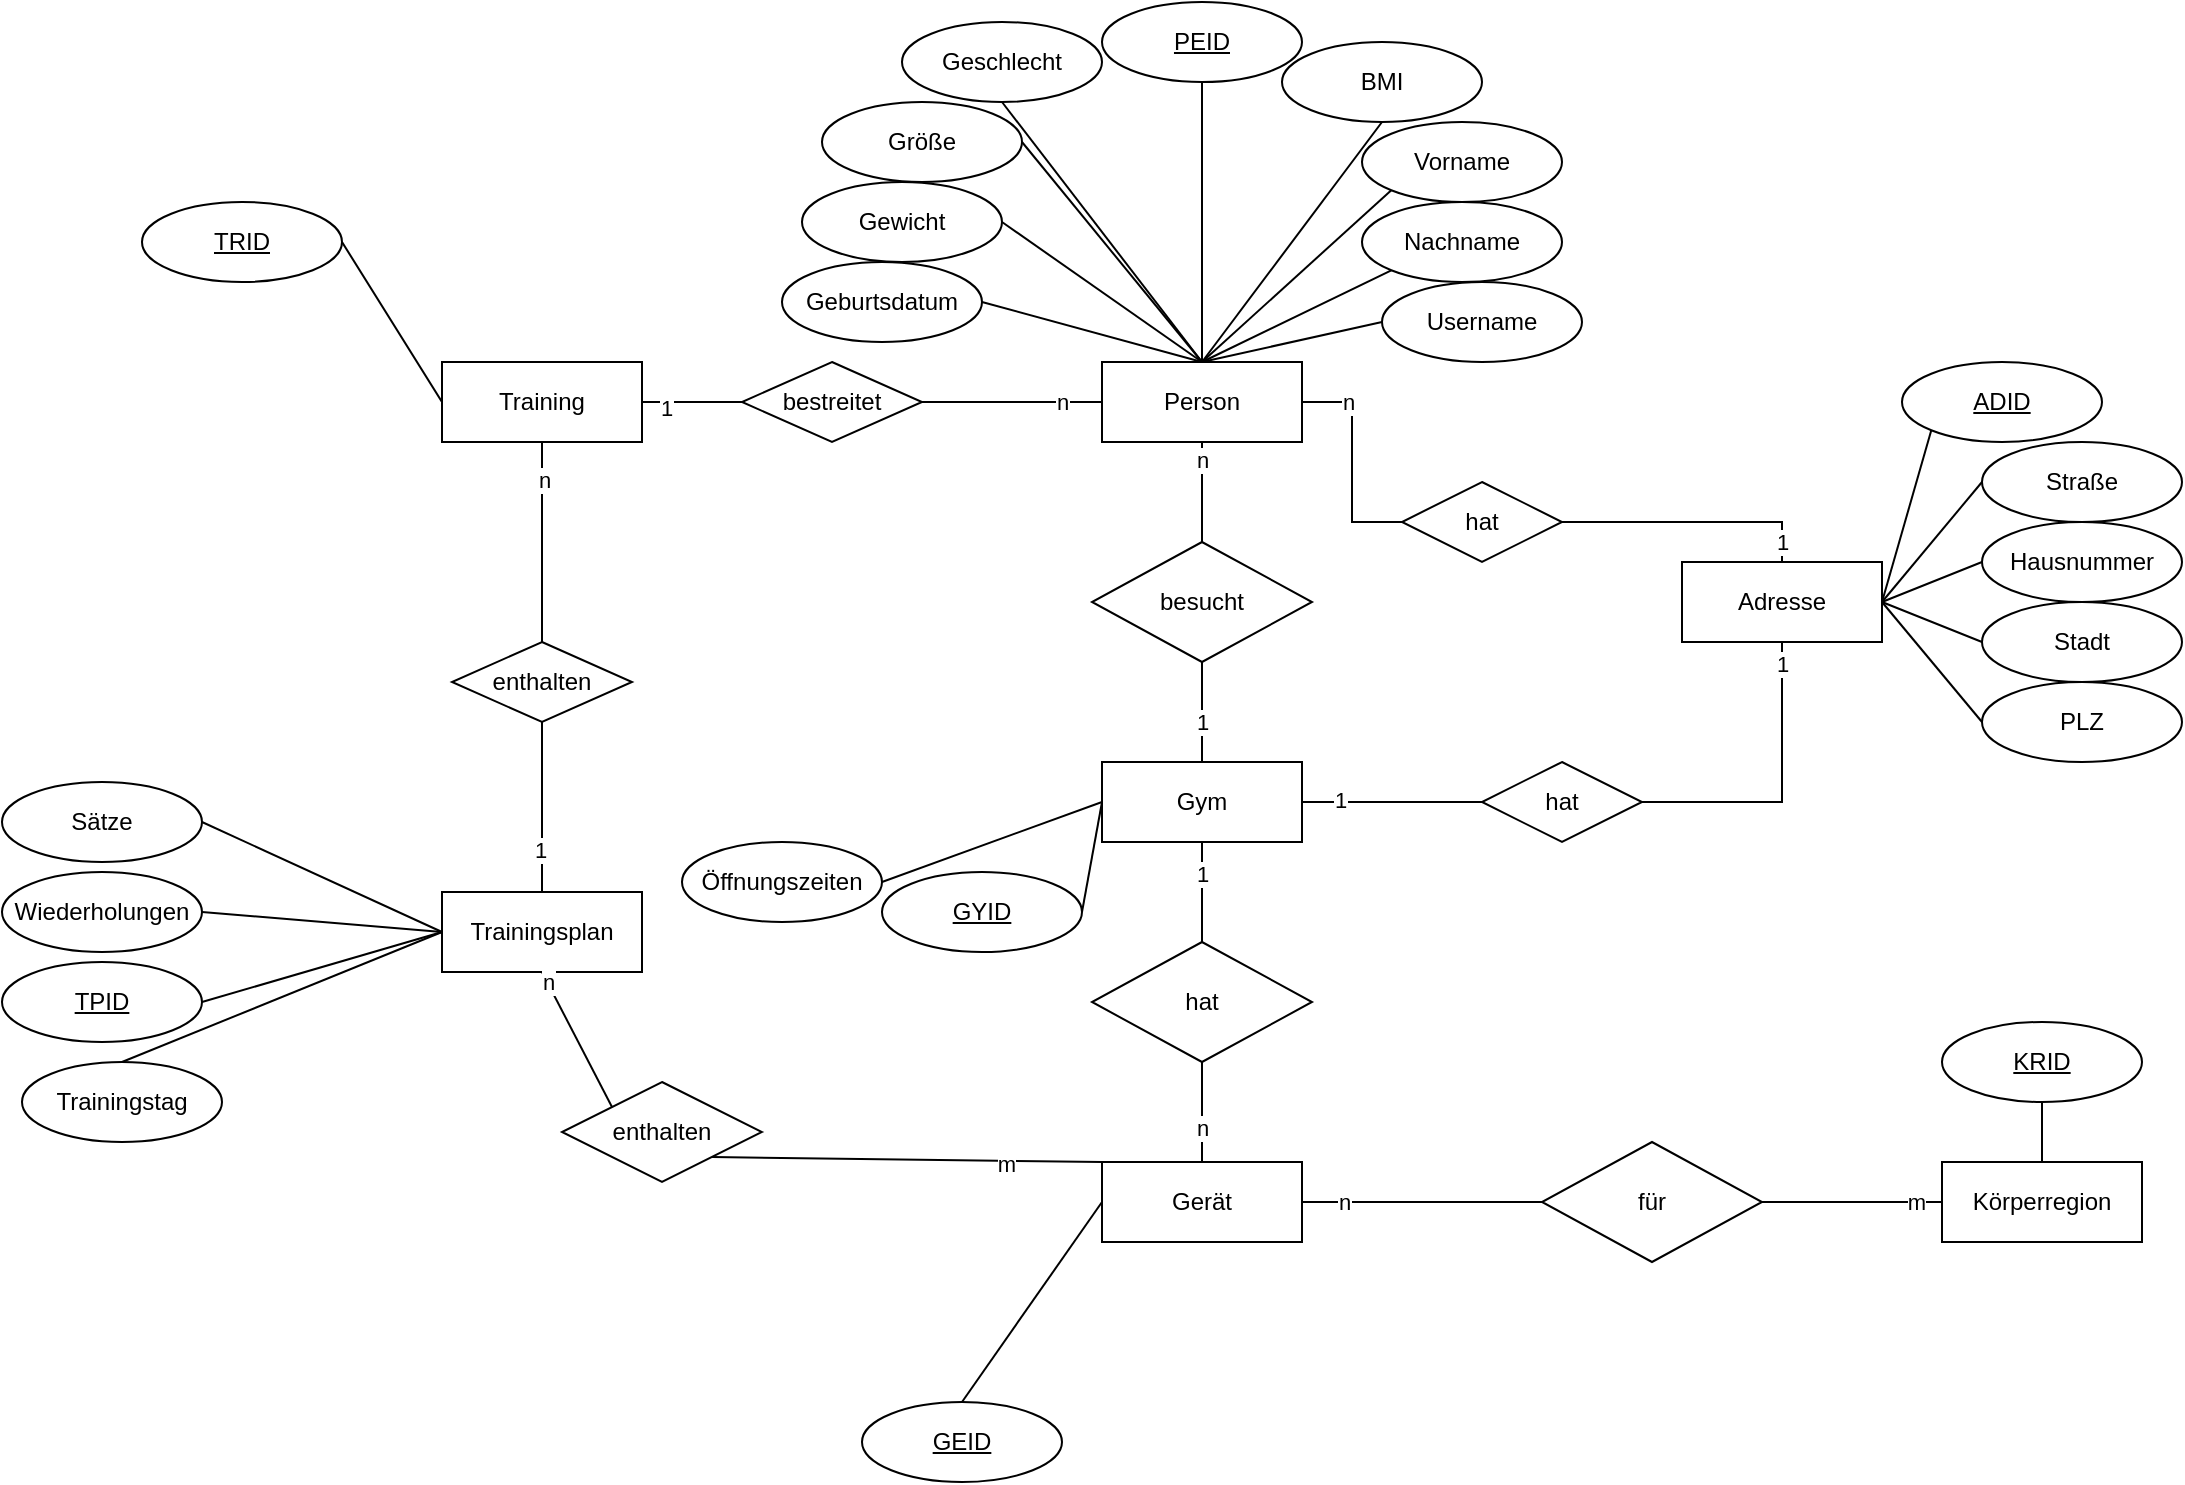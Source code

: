 <mxfile>
    <diagram id="R2lEEEUBdFMjLlhIrx00" name="Page-1">
        <mxGraphModel dx="2165" dy="482" grid="1" gridSize="10" guides="1" tooltips="1" connect="1" arrows="1" fold="1" page="1" pageScale="1" pageWidth="850" pageHeight="1100" math="0" shadow="0" extFonts="Permanent Marker^https://fonts.googleapis.com/css?family=Permanent+Marker">
            <root>
                <mxCell id="0"/>
                <mxCell id="1" parent="0"/>
                <mxCell id="wEIFyuLLMiBeDVuU5zox-15" style="edgeStyle=orthogonalEdgeStyle;rounded=0;orthogonalLoop=1;jettySize=auto;html=1;exitX=0.5;exitY=1;exitDx=0;exitDy=0;entryX=0.5;entryY=0;entryDx=0;entryDy=0;endArrow=none;endFill=0;" parent="1" source="wEIFyuLLMiBeDVuU5zox-1" target="wEIFyuLLMiBeDVuU5zox-14" edge="1">
                    <mxGeometry relative="1" as="geometry">
                        <Array as="points">
                            <mxPoint x="350" y="320"/>
                            <mxPoint x="350" y="320"/>
                        </Array>
                    </mxGeometry>
                </mxCell>
                <mxCell id="wEIFyuLLMiBeDVuU5zox-53" value="n" style="edgeLabel;html=1;align=center;verticalAlign=middle;resizable=0;points=[];" parent="wEIFyuLLMiBeDVuU5zox-15" vertex="1" connectable="0">
                    <mxGeometry x="-0.78" y="1" relative="1" as="geometry">
                        <mxPoint x="-1" y="3" as="offset"/>
                    </mxGeometry>
                </mxCell>
                <mxCell id="wEIFyuLLMiBeDVuU5zox-121" style="edgeStyle=none;rounded=0;orthogonalLoop=1;jettySize=auto;html=1;exitX=0;exitY=0.5;exitDx=0;exitDy=0;entryX=1;entryY=0.5;entryDx=0;entryDy=0;endArrow=none;endFill=0;" parent="1" source="wEIFyuLLMiBeDVuU5zox-1" target="wEIFyuLLMiBeDVuU5zox-120" edge="1">
                    <mxGeometry relative="1" as="geometry"/>
                </mxCell>
                <mxCell id="wEIFyuLLMiBeDVuU5zox-124" value="n" style="edgeLabel;html=1;align=center;verticalAlign=middle;resizable=0;points=[];" parent="wEIFyuLLMiBeDVuU5zox-121" vertex="1" connectable="0">
                    <mxGeometry x="-0.509" y="4" relative="1" as="geometry">
                        <mxPoint x="2" y="-4" as="offset"/>
                    </mxGeometry>
                </mxCell>
                <mxCell id="wEIFyuLLMiBeDVuU5zox-1" value="Person" style="whiteSpace=wrap;html=1;align=center;" parent="1" vertex="1">
                    <mxGeometry x="300" y="240" width="100" height="40" as="geometry"/>
                </mxCell>
                <mxCell id="wEIFyuLLMiBeDVuU5zox-24" style="edgeStyle=orthogonalEdgeStyle;rounded=0;orthogonalLoop=1;jettySize=auto;html=1;exitX=0.5;exitY=1;exitDx=0;exitDy=0;entryX=0.5;entryY=0;entryDx=0;entryDy=0;endArrow=none;endFill=0;" parent="1" source="wEIFyuLLMiBeDVuU5zox-2" target="wEIFyuLLMiBeDVuU5zox-23" edge="1">
                    <mxGeometry relative="1" as="geometry">
                        <Array as="points">
                            <mxPoint x="350" y="500"/>
                            <mxPoint x="350" y="500"/>
                        </Array>
                    </mxGeometry>
                </mxCell>
                <mxCell id="wEIFyuLLMiBeDVuU5zox-55" value="1" style="edgeLabel;html=1;align=center;verticalAlign=middle;resizable=0;points=[];" parent="wEIFyuLLMiBeDVuU5zox-24" vertex="1" connectable="0">
                    <mxGeometry x="-0.377" y="1" relative="1" as="geometry">
                        <mxPoint x="-1" as="offset"/>
                    </mxGeometry>
                </mxCell>
                <mxCell id="wEIFyuLLMiBeDVuU5zox-2" value="Gym" style="whiteSpace=wrap;html=1;align=center;" parent="1" vertex="1">
                    <mxGeometry x="300" y="440" width="100" height="40" as="geometry"/>
                </mxCell>
                <mxCell id="wEIFyuLLMiBeDVuU5zox-27" style="edgeStyle=orthogonalEdgeStyle;rounded=0;orthogonalLoop=1;jettySize=auto;html=1;exitX=1;exitY=0.5;exitDx=0;exitDy=0;endArrow=none;endFill=0;" parent="1" source="wEIFyuLLMiBeDVuU5zox-3" target="wEIFyuLLMiBeDVuU5zox-26" edge="1">
                    <mxGeometry relative="1" as="geometry"/>
                </mxCell>
                <mxCell id="wEIFyuLLMiBeDVuU5zox-57" value="n" style="edgeLabel;html=1;align=center;verticalAlign=middle;resizable=0;points=[];" parent="wEIFyuLLMiBeDVuU5zox-27" vertex="1" connectable="0">
                    <mxGeometry x="-0.649" relative="1" as="geometry">
                        <mxPoint as="offset"/>
                    </mxGeometry>
                </mxCell>
                <mxCell id="wEIFyuLLMiBeDVuU5zox-3" value="Gerät" style="whiteSpace=wrap;html=1;align=center;" parent="1" vertex="1">
                    <mxGeometry x="300" y="640" width="100" height="40" as="geometry"/>
                </mxCell>
                <mxCell id="wEIFyuLLMiBeDVuU5zox-4" value="Adresse" style="whiteSpace=wrap;html=1;align=center;" parent="1" vertex="1">
                    <mxGeometry x="590" y="340" width="100" height="40" as="geometry"/>
                </mxCell>
                <mxCell id="wEIFyuLLMiBeDVuU5zox-5" value="Körperregion" style="whiteSpace=wrap;html=1;align=center;" parent="1" vertex="1">
                    <mxGeometry x="720" y="640" width="100" height="40" as="geometry"/>
                </mxCell>
                <mxCell id="wEIFyuLLMiBeDVuU5zox-68" style="edgeStyle=none;rounded=0;orthogonalLoop=1;jettySize=auto;html=1;exitX=0.5;exitY=1;exitDx=0;exitDy=0;endArrow=none;endFill=0;" parent="1" source="wEIFyuLLMiBeDVuU5zox-6" edge="1">
                    <mxGeometry relative="1" as="geometry">
                        <mxPoint x="350" y="240" as="targetPoint"/>
                    </mxGeometry>
                </mxCell>
                <mxCell id="wEIFyuLLMiBeDVuU5zox-6" value="Geschlecht" style="ellipse;whiteSpace=wrap;html=1;align=center;" parent="1" vertex="1">
                    <mxGeometry x="200" y="70" width="100" height="40" as="geometry"/>
                </mxCell>
                <mxCell id="wEIFyuLLMiBeDVuU5zox-65" style="edgeStyle=none;rounded=0;orthogonalLoop=1;jettySize=auto;html=1;exitX=1;exitY=0.5;exitDx=0;exitDy=0;entryX=0.5;entryY=0;entryDx=0;entryDy=0;endArrow=none;endFill=0;" parent="1" source="wEIFyuLLMiBeDVuU5zox-7" target="wEIFyuLLMiBeDVuU5zox-1" edge="1">
                    <mxGeometry relative="1" as="geometry"/>
                </mxCell>
                <mxCell id="wEIFyuLLMiBeDVuU5zox-7" value="Geburtsdatum" style="ellipse;whiteSpace=wrap;html=1;align=center;" parent="1" vertex="1">
                    <mxGeometry x="140" y="190" width="100" height="40" as="geometry"/>
                </mxCell>
                <mxCell id="wEIFyuLLMiBeDVuU5zox-66" style="edgeStyle=none;rounded=0;orthogonalLoop=1;jettySize=auto;html=1;exitX=1;exitY=0.5;exitDx=0;exitDy=0;endArrow=none;endFill=0;" parent="1" source="wEIFyuLLMiBeDVuU5zox-8" edge="1">
                    <mxGeometry relative="1" as="geometry">
                        <mxPoint x="350" y="240" as="targetPoint"/>
                    </mxGeometry>
                </mxCell>
                <mxCell id="wEIFyuLLMiBeDVuU5zox-8" value="Gewicht" style="ellipse;whiteSpace=wrap;html=1;align=center;" parent="1" vertex="1">
                    <mxGeometry x="150" y="150" width="100" height="40" as="geometry"/>
                </mxCell>
                <mxCell id="wEIFyuLLMiBeDVuU5zox-67" style="edgeStyle=none;rounded=0;orthogonalLoop=1;jettySize=auto;html=1;exitX=1;exitY=0.5;exitDx=0;exitDy=0;endArrow=none;endFill=0;" parent="1" source="wEIFyuLLMiBeDVuU5zox-9" edge="1">
                    <mxGeometry relative="1" as="geometry">
                        <mxPoint x="350" y="240" as="targetPoint"/>
                    </mxGeometry>
                </mxCell>
                <mxCell id="wEIFyuLLMiBeDVuU5zox-9" value="Größe" style="ellipse;whiteSpace=wrap;html=1;align=center;" parent="1" vertex="1">
                    <mxGeometry x="160" y="110" width="100" height="40" as="geometry"/>
                </mxCell>
                <mxCell id="wEIFyuLLMiBeDVuU5zox-69" style="edgeStyle=none;rounded=0;orthogonalLoop=1;jettySize=auto;html=1;exitX=0.5;exitY=1;exitDx=0;exitDy=0;endArrow=none;endFill=0;" parent="1" source="wEIFyuLLMiBeDVuU5zox-10" edge="1">
                    <mxGeometry relative="1" as="geometry">
                        <mxPoint x="350" y="240" as="targetPoint"/>
                    </mxGeometry>
                </mxCell>
                <mxCell id="wEIFyuLLMiBeDVuU5zox-10" value="BMI" style="ellipse;whiteSpace=wrap;html=1;align=center;" parent="1" vertex="1">
                    <mxGeometry x="390" y="80" width="100" height="40" as="geometry"/>
                </mxCell>
                <mxCell id="wEIFyuLLMiBeDVuU5zox-72" style="edgeStyle=none;rounded=0;orthogonalLoop=1;jettySize=auto;html=1;exitX=0;exitY=0.5;exitDx=0;exitDy=0;entryX=0.5;entryY=0;entryDx=0;entryDy=0;endArrow=none;endFill=0;" parent="1" source="wEIFyuLLMiBeDVuU5zox-11" target="wEIFyuLLMiBeDVuU5zox-1" edge="1">
                    <mxGeometry relative="1" as="geometry"/>
                </mxCell>
                <mxCell id="wEIFyuLLMiBeDVuU5zox-11" value="Username" style="ellipse;whiteSpace=wrap;html=1;align=center;" parent="1" vertex="1">
                    <mxGeometry x="440" y="200" width="100" height="40" as="geometry"/>
                </mxCell>
                <mxCell id="wEIFyuLLMiBeDVuU5zox-71" style="edgeStyle=none;rounded=0;orthogonalLoop=1;jettySize=auto;html=1;exitX=0;exitY=1;exitDx=0;exitDy=0;endArrow=none;endFill=0;" parent="1" source="wEIFyuLLMiBeDVuU5zox-12" edge="1">
                    <mxGeometry relative="1" as="geometry">
                        <mxPoint x="350" y="240" as="targetPoint"/>
                    </mxGeometry>
                </mxCell>
                <mxCell id="wEIFyuLLMiBeDVuU5zox-12" value="Nachname" style="ellipse;whiteSpace=wrap;html=1;align=center;" parent="1" vertex="1">
                    <mxGeometry x="430" y="160" width="100" height="40" as="geometry"/>
                </mxCell>
                <mxCell id="wEIFyuLLMiBeDVuU5zox-70" style="edgeStyle=none;rounded=0;orthogonalLoop=1;jettySize=auto;html=1;exitX=0;exitY=1;exitDx=0;exitDy=0;endArrow=none;endFill=0;" parent="1" source="wEIFyuLLMiBeDVuU5zox-13" edge="1">
                    <mxGeometry relative="1" as="geometry">
                        <mxPoint x="350" y="240" as="targetPoint"/>
                    </mxGeometry>
                </mxCell>
                <mxCell id="wEIFyuLLMiBeDVuU5zox-13" value="Vorname" style="ellipse;whiteSpace=wrap;html=1;align=center;" parent="1" vertex="1">
                    <mxGeometry x="430" y="120" width="100" height="40" as="geometry"/>
                </mxCell>
                <mxCell id="wEIFyuLLMiBeDVuU5zox-16" style="edgeStyle=orthogonalEdgeStyle;rounded=0;orthogonalLoop=1;jettySize=auto;html=1;exitX=0.5;exitY=1;exitDx=0;exitDy=0;entryX=0.5;entryY=0;entryDx=0;entryDy=0;endArrow=none;endFill=0;" parent="1" source="wEIFyuLLMiBeDVuU5zox-14" target="wEIFyuLLMiBeDVuU5zox-2" edge="1">
                    <mxGeometry relative="1" as="geometry">
                        <Array as="points">
                            <mxPoint x="350" y="400"/>
                            <mxPoint x="350" y="400"/>
                        </Array>
                    </mxGeometry>
                </mxCell>
                <mxCell id="wEIFyuLLMiBeDVuU5zox-54" value="1" style="edgeLabel;html=1;align=center;verticalAlign=middle;resizable=0;points=[];" parent="wEIFyuLLMiBeDVuU5zox-16" vertex="1" connectable="0">
                    <mxGeometry x="0.703" y="-1" relative="1" as="geometry">
                        <mxPoint x="1" y="-13" as="offset"/>
                    </mxGeometry>
                </mxCell>
                <mxCell id="wEIFyuLLMiBeDVuU5zox-14" value="besucht" style="shape=rhombus;perimeter=rhombusPerimeter;whiteSpace=wrap;html=1;align=center;" parent="1" vertex="1">
                    <mxGeometry x="295" y="330" width="110" height="60" as="geometry"/>
                </mxCell>
                <mxCell id="wEIFyuLLMiBeDVuU5zox-18" style="edgeStyle=orthogonalEdgeStyle;rounded=0;orthogonalLoop=1;jettySize=auto;html=1;exitX=1;exitY=0.5;exitDx=0;exitDy=0;entryX=0.5;entryY=0;entryDx=0;entryDy=0;endArrow=none;endFill=0;" parent="1" source="wEIFyuLLMiBeDVuU5zox-17" target="wEIFyuLLMiBeDVuU5zox-4" edge="1">
                    <mxGeometry relative="1" as="geometry"/>
                </mxCell>
                <mxCell id="wEIFyuLLMiBeDVuU5zox-51" value="1" style="edgeLabel;html=1;align=center;verticalAlign=middle;resizable=0;points=[];" parent="wEIFyuLLMiBeDVuU5zox-18" vertex="1" connectable="0">
                    <mxGeometry x="0.538" relative="1" as="geometry">
                        <mxPoint x="10" y="10" as="offset"/>
                    </mxGeometry>
                </mxCell>
                <mxCell id="wEIFyuLLMiBeDVuU5zox-19" style="edgeStyle=orthogonalEdgeStyle;rounded=0;orthogonalLoop=1;jettySize=auto;html=1;exitX=0;exitY=0.5;exitDx=0;exitDy=0;entryX=1;entryY=0.5;entryDx=0;entryDy=0;endArrow=none;endFill=0;" parent="1" source="wEIFyuLLMiBeDVuU5zox-17" target="wEIFyuLLMiBeDVuU5zox-1" edge="1">
                    <mxGeometry relative="1" as="geometry"/>
                </mxCell>
                <mxCell id="wEIFyuLLMiBeDVuU5zox-50" value="n" style="edgeLabel;html=1;align=center;verticalAlign=middle;resizable=0;points=[];" parent="wEIFyuLLMiBeDVuU5zox-19" vertex="1" connectable="0">
                    <mxGeometry x="0.592" relative="1" as="geometry">
                        <mxPoint as="offset"/>
                    </mxGeometry>
                </mxCell>
                <mxCell id="wEIFyuLLMiBeDVuU5zox-17" value="hat" style="shape=rhombus;perimeter=rhombusPerimeter;whiteSpace=wrap;html=1;align=center;" parent="1" vertex="1">
                    <mxGeometry x="450" y="300" width="80" height="40" as="geometry"/>
                </mxCell>
                <mxCell id="wEIFyuLLMiBeDVuU5zox-21" style="edgeStyle=orthogonalEdgeStyle;rounded=0;orthogonalLoop=1;jettySize=auto;html=1;exitX=0;exitY=0.5;exitDx=0;exitDy=0;entryX=1;entryY=0.5;entryDx=0;entryDy=0;endArrow=none;endFill=0;" parent="1" source="wEIFyuLLMiBeDVuU5zox-20" target="wEIFyuLLMiBeDVuU5zox-2" edge="1">
                    <mxGeometry relative="1" as="geometry"/>
                </mxCell>
                <mxCell id="wEIFyuLLMiBeDVuU5zox-48" value="1" style="edgeLabel;html=1;align=center;verticalAlign=middle;resizable=0;points=[];" parent="wEIFyuLLMiBeDVuU5zox-21" vertex="1" connectable="0">
                    <mxGeometry x="0.592" y="-1" relative="1" as="geometry">
                        <mxPoint as="offset"/>
                    </mxGeometry>
                </mxCell>
                <mxCell id="wEIFyuLLMiBeDVuU5zox-22" style="edgeStyle=orthogonalEdgeStyle;rounded=0;orthogonalLoop=1;jettySize=auto;html=1;exitX=1;exitY=0.5;exitDx=0;exitDy=0;entryX=0.5;entryY=1;entryDx=0;entryDy=0;endArrow=none;endFill=0;" parent="1" source="wEIFyuLLMiBeDVuU5zox-20" target="wEIFyuLLMiBeDVuU5zox-4" edge="1">
                    <mxGeometry relative="1" as="geometry"/>
                </mxCell>
                <mxCell id="wEIFyuLLMiBeDVuU5zox-49" value="1" style="edgeLabel;html=1;align=center;verticalAlign=middle;resizable=0;points=[];" parent="wEIFyuLLMiBeDVuU5zox-22" vertex="1" connectable="0">
                    <mxGeometry x="0.634" relative="1" as="geometry">
                        <mxPoint y="-17" as="offset"/>
                    </mxGeometry>
                </mxCell>
                <mxCell id="wEIFyuLLMiBeDVuU5zox-20" value="hat" style="shape=rhombus;perimeter=rhombusPerimeter;whiteSpace=wrap;html=1;align=center;" parent="1" vertex="1">
                    <mxGeometry x="490" y="440" width="80" height="40" as="geometry"/>
                </mxCell>
                <mxCell id="wEIFyuLLMiBeDVuU5zox-25" style="edgeStyle=orthogonalEdgeStyle;rounded=0;orthogonalLoop=1;jettySize=auto;html=1;exitX=0.5;exitY=1;exitDx=0;exitDy=0;entryX=0.5;entryY=0;entryDx=0;entryDy=0;endArrow=none;endFill=0;" parent="1" source="wEIFyuLLMiBeDVuU5zox-23" target="wEIFyuLLMiBeDVuU5zox-3" edge="1">
                    <mxGeometry relative="1" as="geometry">
                        <Array as="points">
                            <mxPoint x="350" y="620"/>
                            <mxPoint x="350" y="620"/>
                        </Array>
                    </mxGeometry>
                </mxCell>
                <mxCell id="wEIFyuLLMiBeDVuU5zox-56" value="n" style="edgeLabel;html=1;align=center;verticalAlign=middle;resizable=0;points=[];" parent="wEIFyuLLMiBeDVuU5zox-25" vertex="1" connectable="0">
                    <mxGeometry x="0.305" y="1" relative="1" as="geometry">
                        <mxPoint x="-1" as="offset"/>
                    </mxGeometry>
                </mxCell>
                <mxCell id="wEIFyuLLMiBeDVuU5zox-23" value="hat" style="shape=rhombus;perimeter=rhombusPerimeter;whiteSpace=wrap;html=1;align=center;" parent="1" vertex="1">
                    <mxGeometry x="295" y="530" width="110" height="60" as="geometry"/>
                </mxCell>
                <mxCell id="wEIFyuLLMiBeDVuU5zox-28" style="edgeStyle=orthogonalEdgeStyle;rounded=0;orthogonalLoop=1;jettySize=auto;html=1;exitX=1;exitY=0.5;exitDx=0;exitDy=0;entryX=0;entryY=0.5;entryDx=0;entryDy=0;endArrow=none;endFill=0;" parent="1" source="wEIFyuLLMiBeDVuU5zox-26" target="wEIFyuLLMiBeDVuU5zox-5" edge="1">
                    <mxGeometry relative="1" as="geometry"/>
                </mxCell>
                <mxCell id="wEIFyuLLMiBeDVuU5zox-58" value="m" style="edgeLabel;html=1;align=center;verticalAlign=middle;resizable=0;points=[];" parent="wEIFyuLLMiBeDVuU5zox-28" vertex="1" connectable="0">
                    <mxGeometry x="0.713" relative="1" as="geometry">
                        <mxPoint as="offset"/>
                    </mxGeometry>
                </mxCell>
                <mxCell id="wEIFyuLLMiBeDVuU5zox-26" value="für" style="shape=rhombus;perimeter=rhombusPerimeter;whiteSpace=wrap;html=1;align=center;" parent="1" vertex="1">
                    <mxGeometry x="520" y="630" width="110" height="60" as="geometry"/>
                </mxCell>
                <mxCell id="wEIFyuLLMiBeDVuU5zox-64" style="edgeStyle=none;rounded=0;orthogonalLoop=1;jettySize=auto;html=1;exitX=0;exitY=0.5;exitDx=0;exitDy=0;endArrow=none;endFill=0;" parent="1" source="wEIFyuLLMiBeDVuU5zox-40" edge="1">
                    <mxGeometry relative="1" as="geometry">
                        <mxPoint x="690" y="360.0" as="targetPoint"/>
                    </mxGeometry>
                </mxCell>
                <mxCell id="wEIFyuLLMiBeDVuU5zox-40" value="Straße" style="ellipse;whiteSpace=wrap;html=1;align=center;" parent="1" vertex="1">
                    <mxGeometry x="740" y="280" width="100" height="40" as="geometry"/>
                </mxCell>
                <mxCell id="wEIFyuLLMiBeDVuU5zox-61" style="edgeStyle=none;rounded=0;orthogonalLoop=1;jettySize=auto;html=1;exitX=0;exitY=0.5;exitDx=0;exitDy=0;entryX=1;entryY=0.5;entryDx=0;entryDy=0;endArrow=none;endFill=0;" parent="1" source="wEIFyuLLMiBeDVuU5zox-41" edge="1">
                    <mxGeometry relative="1" as="geometry">
                        <mxPoint x="690" y="360" as="targetPoint"/>
                    </mxGeometry>
                </mxCell>
                <mxCell id="wEIFyuLLMiBeDVuU5zox-41" value="Hausnummer" style="ellipse;whiteSpace=wrap;html=1;align=center;" parent="1" vertex="1">
                    <mxGeometry x="740" y="320" width="100" height="40" as="geometry"/>
                </mxCell>
                <mxCell id="wEIFyuLLMiBeDVuU5zox-62" style="edgeStyle=none;rounded=0;orthogonalLoop=1;jettySize=auto;html=1;exitX=0;exitY=0.5;exitDx=0;exitDy=0;endArrow=none;endFill=0;" parent="1" source="wEIFyuLLMiBeDVuU5zox-42" edge="1">
                    <mxGeometry relative="1" as="geometry">
                        <mxPoint x="690" y="360.0" as="targetPoint"/>
                    </mxGeometry>
                </mxCell>
                <mxCell id="wEIFyuLLMiBeDVuU5zox-42" value="Stadt" style="ellipse;whiteSpace=wrap;html=1;align=center;" parent="1" vertex="1">
                    <mxGeometry x="740" y="360" width="100" height="40" as="geometry"/>
                </mxCell>
                <mxCell id="wEIFyuLLMiBeDVuU5zox-63" style="edgeStyle=none;rounded=0;orthogonalLoop=1;jettySize=auto;html=1;exitX=0;exitY=0.5;exitDx=0;exitDy=0;endArrow=none;endFill=0;" parent="1" source="wEIFyuLLMiBeDVuU5zox-43" edge="1">
                    <mxGeometry relative="1" as="geometry">
                        <mxPoint x="690" y="360.0" as="targetPoint"/>
                    </mxGeometry>
                </mxCell>
                <mxCell id="wEIFyuLLMiBeDVuU5zox-43" value="PLZ" style="ellipse;whiteSpace=wrap;html=1;align=center;" parent="1" vertex="1">
                    <mxGeometry x="740" y="400" width="100" height="40" as="geometry"/>
                </mxCell>
                <mxCell id="wEIFyuLLMiBeDVuU5zox-74" style="edgeStyle=none;rounded=0;orthogonalLoop=1;jettySize=auto;html=1;exitX=1;exitY=0.5;exitDx=0;exitDy=0;entryX=0;entryY=0.5;entryDx=0;entryDy=0;endArrow=none;endFill=0;" parent="1" source="wEIFyuLLMiBeDVuU5zox-73" target="wEIFyuLLMiBeDVuU5zox-2" edge="1">
                    <mxGeometry relative="1" as="geometry"/>
                </mxCell>
                <mxCell id="wEIFyuLLMiBeDVuU5zox-73" value="Öffnungszeiten" style="ellipse;whiteSpace=wrap;html=1;align=center;" parent="1" vertex="1">
                    <mxGeometry x="90" y="480" width="100" height="40" as="geometry"/>
                </mxCell>
                <mxCell id="wEIFyuLLMiBeDVuU5zox-80" style="edgeStyle=none;rounded=0;orthogonalLoop=1;jettySize=auto;html=1;exitX=0.5;exitY=1;exitDx=0;exitDy=0;endArrow=none;endFill=0;" parent="1" source="wEIFyuLLMiBeDVuU5zox-77" edge="1">
                    <mxGeometry relative="1" as="geometry">
                        <mxPoint x="350" y="240" as="targetPoint"/>
                    </mxGeometry>
                </mxCell>
                <mxCell id="wEIFyuLLMiBeDVuU5zox-77" value="PEID" style="ellipse;whiteSpace=wrap;html=1;align=center;fontStyle=4;" parent="1" vertex="1">
                    <mxGeometry x="300" y="60" width="100" height="40" as="geometry"/>
                </mxCell>
                <mxCell id="wEIFyuLLMiBeDVuU5zox-79" style="edgeStyle=none;rounded=0;orthogonalLoop=1;jettySize=auto;html=1;exitX=0;exitY=1;exitDx=0;exitDy=0;endArrow=none;endFill=0;" parent="1" source="wEIFyuLLMiBeDVuU5zox-78" edge="1">
                    <mxGeometry relative="1" as="geometry">
                        <mxPoint x="690" y="360" as="targetPoint"/>
                    </mxGeometry>
                </mxCell>
                <mxCell id="wEIFyuLLMiBeDVuU5zox-78" value="ADID" style="ellipse;whiteSpace=wrap;html=1;align=center;fontStyle=4;" parent="1" vertex="1">
                    <mxGeometry x="700" y="240" width="100" height="40" as="geometry"/>
                </mxCell>
                <mxCell id="wEIFyuLLMiBeDVuU5zox-82" style="edgeStyle=none;rounded=0;orthogonalLoop=1;jettySize=auto;html=1;exitX=0.5;exitY=0;exitDx=0;exitDy=0;entryX=0;entryY=0.5;entryDx=0;entryDy=0;endArrow=none;endFill=0;" parent="1" source="wEIFyuLLMiBeDVuU5zox-81" target="wEIFyuLLMiBeDVuU5zox-3" edge="1">
                    <mxGeometry relative="1" as="geometry"/>
                </mxCell>
                <mxCell id="wEIFyuLLMiBeDVuU5zox-81" value="GEID" style="ellipse;whiteSpace=wrap;html=1;align=center;fontStyle=4;" parent="1" vertex="1">
                    <mxGeometry x="180" y="760" width="100" height="40" as="geometry"/>
                </mxCell>
                <mxCell id="wEIFyuLLMiBeDVuU5zox-84" style="edgeStyle=none;rounded=0;orthogonalLoop=1;jettySize=auto;html=1;exitX=0.5;exitY=1;exitDx=0;exitDy=0;endArrow=none;endFill=0;" parent="1" source="wEIFyuLLMiBeDVuU5zox-83" target="wEIFyuLLMiBeDVuU5zox-5" edge="1">
                    <mxGeometry relative="1" as="geometry"/>
                </mxCell>
                <mxCell id="wEIFyuLLMiBeDVuU5zox-83" value="KRID" style="ellipse;whiteSpace=wrap;html=1;align=center;fontStyle=4;" parent="1" vertex="1">
                    <mxGeometry x="720" y="570" width="100" height="40" as="geometry"/>
                </mxCell>
                <mxCell id="wEIFyuLLMiBeDVuU5zox-86" style="edgeStyle=none;rounded=0;orthogonalLoop=1;jettySize=auto;html=1;exitX=1;exitY=0.5;exitDx=0;exitDy=0;entryX=0;entryY=0.5;entryDx=0;entryDy=0;endArrow=none;endFill=0;" parent="1" source="wEIFyuLLMiBeDVuU5zox-85" target="wEIFyuLLMiBeDVuU5zox-2" edge="1">
                    <mxGeometry relative="1" as="geometry"/>
                </mxCell>
                <mxCell id="wEIFyuLLMiBeDVuU5zox-85" value="GYID" style="ellipse;whiteSpace=wrap;html=1;align=center;fontStyle=4;" parent="1" vertex="1">
                    <mxGeometry x="190" y="495" width="100" height="40" as="geometry"/>
                </mxCell>
                <mxCell id="wEIFyuLLMiBeDVuU5zox-87" value="Trainingsplan" style="whiteSpace=wrap;html=1;align=center;" parent="1" vertex="1">
                    <mxGeometry x="-30" y="505" width="100" height="40" as="geometry"/>
                </mxCell>
                <mxCell id="wEIFyuLLMiBeDVuU5zox-95" style="edgeStyle=none;rounded=0;orthogonalLoop=1;jettySize=auto;html=1;exitX=1;exitY=1;exitDx=0;exitDy=0;entryX=0;entryY=0;entryDx=0;entryDy=0;endArrow=none;endFill=0;" parent="1" source="wEIFyuLLMiBeDVuU5zox-94" target="wEIFyuLLMiBeDVuU5zox-3" edge="1">
                    <mxGeometry relative="1" as="geometry"/>
                </mxCell>
                <mxCell id="wEIFyuLLMiBeDVuU5zox-101" value="m" style="edgeLabel;html=1;align=center;verticalAlign=middle;resizable=0;points=[];" parent="wEIFyuLLMiBeDVuU5zox-95" vertex="1" connectable="0">
                    <mxGeometry x="0.509" y="-1" relative="1" as="geometry">
                        <mxPoint as="offset"/>
                    </mxGeometry>
                </mxCell>
                <mxCell id="wEIFyuLLMiBeDVuU5zox-96" style="edgeStyle=none;rounded=0;orthogonalLoop=1;jettySize=auto;html=1;exitX=0;exitY=0;exitDx=0;exitDy=0;entryX=0.5;entryY=1;entryDx=0;entryDy=0;endArrow=none;endFill=0;" parent="1" source="wEIFyuLLMiBeDVuU5zox-94" target="wEIFyuLLMiBeDVuU5zox-87" edge="1">
                    <mxGeometry relative="1" as="geometry"/>
                </mxCell>
                <mxCell id="wEIFyuLLMiBeDVuU5zox-100" value="n" style="edgeLabel;html=1;align=center;verticalAlign=middle;resizable=0;points=[];" parent="wEIFyuLLMiBeDVuU5zox-96" vertex="1" connectable="0">
                    <mxGeometry x="0.815" relative="1" as="geometry">
                        <mxPoint y="-1" as="offset"/>
                    </mxGeometry>
                </mxCell>
                <mxCell id="wEIFyuLLMiBeDVuU5zox-94" value="enthalten" style="shape=rhombus;perimeter=rhombusPerimeter;whiteSpace=wrap;html=1;align=center;" parent="1" vertex="1">
                    <mxGeometry x="30" y="600" width="100" height="50" as="geometry"/>
                </mxCell>
                <mxCell id="wEIFyuLLMiBeDVuU5zox-104" style="edgeStyle=none;rounded=0;orthogonalLoop=1;jettySize=auto;html=1;exitX=1;exitY=0.5;exitDx=0;exitDy=0;entryX=0;entryY=0.5;entryDx=0;entryDy=0;endArrow=none;endFill=0;" parent="1" source="wEIFyuLLMiBeDVuU5zox-102" target="wEIFyuLLMiBeDVuU5zox-87" edge="1">
                    <mxGeometry relative="1" as="geometry"/>
                </mxCell>
                <mxCell id="wEIFyuLLMiBeDVuU5zox-102" value="Sätze" style="ellipse;whiteSpace=wrap;html=1;align=center;" parent="1" vertex="1">
                    <mxGeometry x="-250" y="450" width="100" height="40" as="geometry"/>
                </mxCell>
                <mxCell id="wEIFyuLLMiBeDVuU5zox-105" style="edgeStyle=none;rounded=0;orthogonalLoop=1;jettySize=auto;html=1;exitX=1;exitY=0.5;exitDx=0;exitDy=0;endArrow=none;endFill=0;" parent="1" source="wEIFyuLLMiBeDVuU5zox-103" edge="1">
                    <mxGeometry relative="1" as="geometry">
                        <mxPoint x="-30" y="525" as="targetPoint"/>
                    </mxGeometry>
                </mxCell>
                <mxCell id="wEIFyuLLMiBeDVuU5zox-103" value="Wiederholungen" style="ellipse;whiteSpace=wrap;html=1;align=center;" parent="1" vertex="1">
                    <mxGeometry x="-250" y="495" width="100" height="40" as="geometry"/>
                </mxCell>
                <mxCell id="wEIFyuLLMiBeDVuU5zox-107" style="edgeStyle=none;rounded=0;orthogonalLoop=1;jettySize=auto;html=1;exitX=1;exitY=0.5;exitDx=0;exitDy=0;endArrow=none;endFill=0;" parent="1" source="wEIFyuLLMiBeDVuU5zox-106" edge="1">
                    <mxGeometry relative="1" as="geometry">
                        <mxPoint x="-30" y="525" as="targetPoint"/>
                    </mxGeometry>
                </mxCell>
                <mxCell id="wEIFyuLLMiBeDVuU5zox-106" value="TPID" style="ellipse;whiteSpace=wrap;html=1;align=center;fontStyle=4;" parent="1" vertex="1">
                    <mxGeometry x="-250" y="540" width="100" height="40" as="geometry"/>
                </mxCell>
                <mxCell id="wEIFyuLLMiBeDVuU5zox-113" style="edgeStyle=none;rounded=0;orthogonalLoop=1;jettySize=auto;html=1;exitX=0.5;exitY=0;exitDx=0;exitDy=0;entryX=0;entryY=0.5;entryDx=0;entryDy=0;endArrow=none;endFill=0;" parent="1" source="wEIFyuLLMiBeDVuU5zox-112" target="wEIFyuLLMiBeDVuU5zox-87" edge="1">
                    <mxGeometry relative="1" as="geometry"/>
                </mxCell>
                <mxCell id="wEIFyuLLMiBeDVuU5zox-112" value="Trainingstag" style="ellipse;whiteSpace=wrap;html=1;align=center;" parent="1" vertex="1">
                    <mxGeometry x="-240" y="590" width="100" height="40" as="geometry"/>
                </mxCell>
                <mxCell id="wEIFyuLLMiBeDVuU5zox-114" value="Training" style="whiteSpace=wrap;html=1;align=center;" parent="1" vertex="1">
                    <mxGeometry x="-30" y="240" width="100" height="40" as="geometry"/>
                </mxCell>
                <mxCell id="wEIFyuLLMiBeDVuU5zox-116" style="edgeStyle=none;rounded=0;orthogonalLoop=1;jettySize=auto;html=1;exitX=0.5;exitY=1;exitDx=0;exitDy=0;entryX=0.5;entryY=0;entryDx=0;entryDy=0;endArrow=none;endFill=0;" parent="1" source="wEIFyuLLMiBeDVuU5zox-115" target="wEIFyuLLMiBeDVuU5zox-87" edge="1">
                    <mxGeometry relative="1" as="geometry"/>
                </mxCell>
                <mxCell id="wEIFyuLLMiBeDVuU5zox-118" value="1" style="edgeLabel;html=1;align=center;verticalAlign=middle;resizable=0;points=[];" parent="wEIFyuLLMiBeDVuU5zox-116" vertex="1" connectable="0">
                    <mxGeometry x="0.506" y="-1" relative="1" as="geometry">
                        <mxPoint as="offset"/>
                    </mxGeometry>
                </mxCell>
                <mxCell id="wEIFyuLLMiBeDVuU5zox-117" style="edgeStyle=none;rounded=0;orthogonalLoop=1;jettySize=auto;html=1;exitX=0.5;exitY=0;exitDx=0;exitDy=0;entryX=0.5;entryY=1;entryDx=0;entryDy=0;endArrow=none;endFill=0;" parent="1" source="wEIFyuLLMiBeDVuU5zox-115" target="wEIFyuLLMiBeDVuU5zox-114" edge="1">
                    <mxGeometry relative="1" as="geometry"/>
                </mxCell>
                <mxCell id="wEIFyuLLMiBeDVuU5zox-119" value="n" style="edgeLabel;html=1;align=center;verticalAlign=middle;resizable=0;points=[];" parent="wEIFyuLLMiBeDVuU5zox-117" vertex="1" connectable="0">
                    <mxGeometry x="0.615" y="-1" relative="1" as="geometry">
                        <mxPoint as="offset"/>
                    </mxGeometry>
                </mxCell>
                <mxCell id="wEIFyuLLMiBeDVuU5zox-115" value="enthalten" style="shape=rhombus;perimeter=rhombusPerimeter;whiteSpace=wrap;html=1;align=center;" parent="1" vertex="1">
                    <mxGeometry x="-25" y="380" width="90" height="40" as="geometry"/>
                </mxCell>
                <mxCell id="wEIFyuLLMiBeDVuU5zox-122" style="edgeStyle=none;rounded=0;orthogonalLoop=1;jettySize=auto;html=1;exitX=0;exitY=0.5;exitDx=0;exitDy=0;entryX=1;entryY=0.5;entryDx=0;entryDy=0;endArrow=none;endFill=0;" parent="1" source="wEIFyuLLMiBeDVuU5zox-120" target="wEIFyuLLMiBeDVuU5zox-114" edge="1">
                    <mxGeometry relative="1" as="geometry"/>
                </mxCell>
                <mxCell id="wEIFyuLLMiBeDVuU5zox-123" value="1" style="edgeLabel;html=1;align=center;verticalAlign=middle;resizable=0;points=[];" parent="wEIFyuLLMiBeDVuU5zox-122" vertex="1" connectable="0">
                    <mxGeometry x="0.515" y="3" relative="1" as="geometry">
                        <mxPoint as="offset"/>
                    </mxGeometry>
                </mxCell>
                <mxCell id="wEIFyuLLMiBeDVuU5zox-120" value="bestreitet" style="shape=rhombus;perimeter=rhombusPerimeter;whiteSpace=wrap;html=1;align=center;" parent="1" vertex="1">
                    <mxGeometry x="120" y="240" width="90" height="40" as="geometry"/>
                </mxCell>
                <mxCell id="3" style="edgeStyle=none;html=1;exitX=1;exitY=0.5;exitDx=0;exitDy=0;entryX=0;entryY=0.5;entryDx=0;entryDy=0;endArrow=none;endFill=0;" edge="1" parent="1" source="2" target="wEIFyuLLMiBeDVuU5zox-114">
                    <mxGeometry relative="1" as="geometry"/>
                </mxCell>
                <mxCell id="2" value="TRID" style="ellipse;whiteSpace=wrap;html=1;align=center;fontStyle=4;" vertex="1" parent="1">
                    <mxGeometry x="-180" y="160" width="100" height="40" as="geometry"/>
                </mxCell>
            </root>
        </mxGraphModel>
    </diagram>
</mxfile>